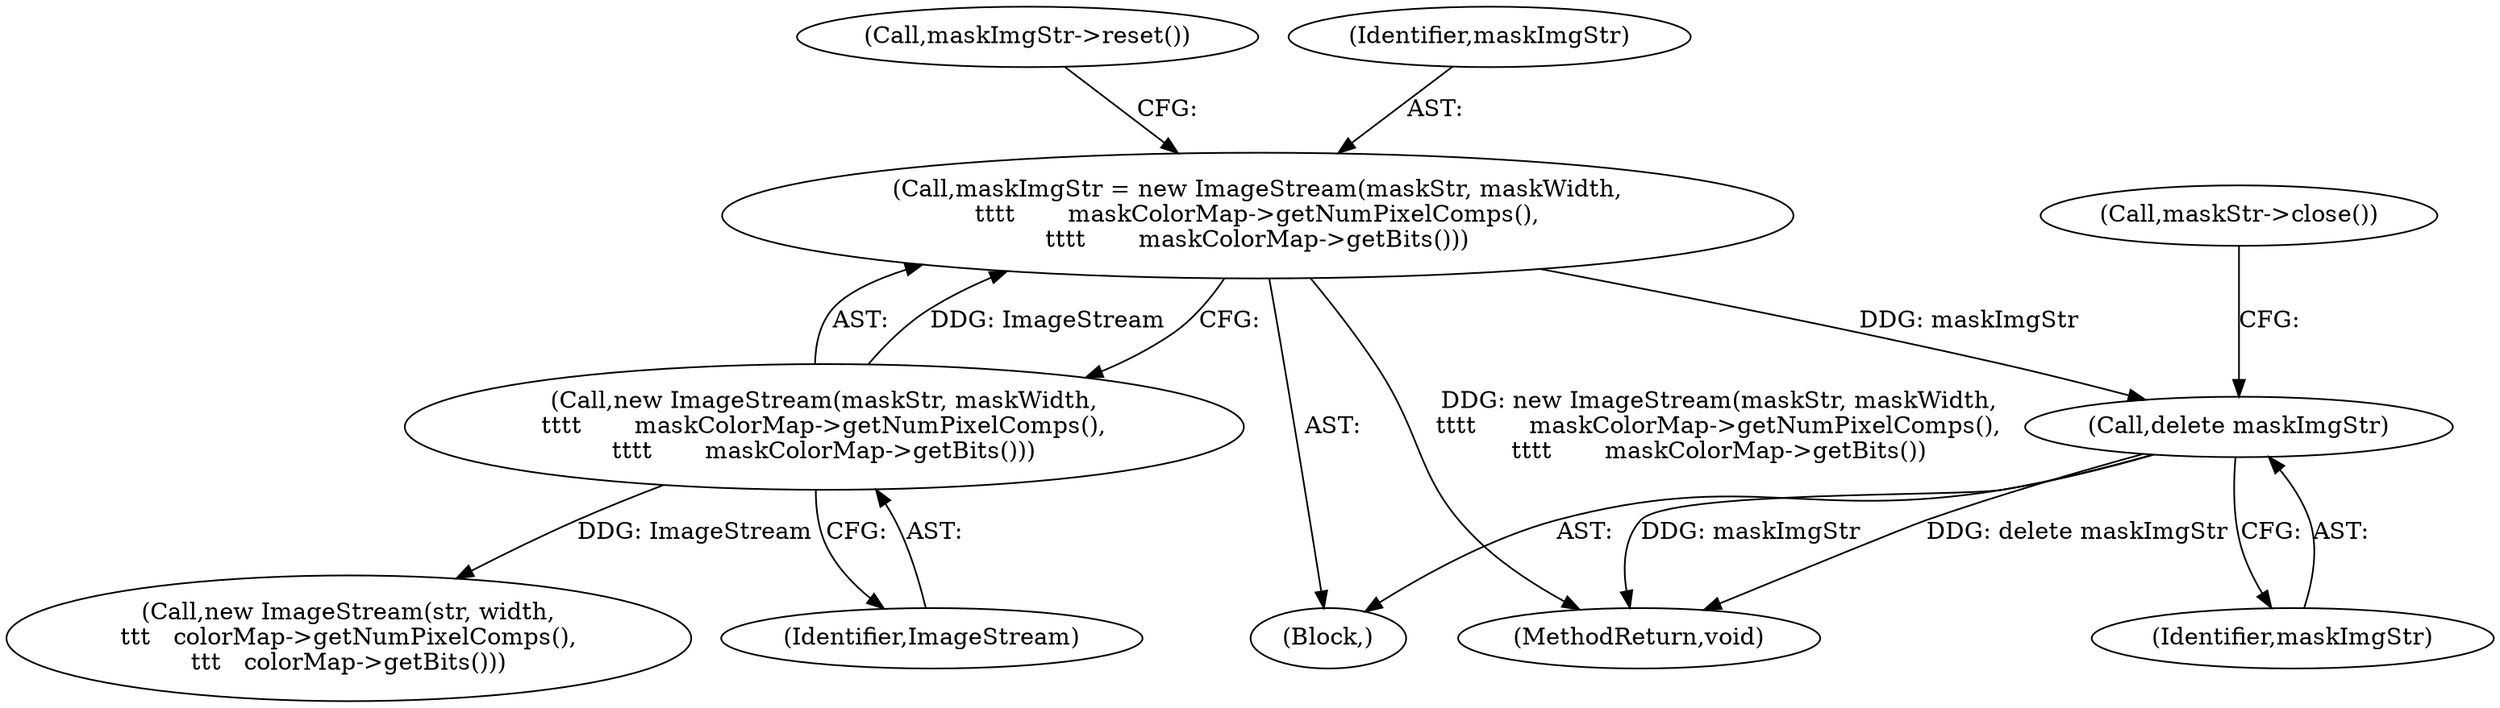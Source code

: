 digraph "0_poppler_7b2d314a61fd0e12f47c62996cb49ec0d1ba747a_3@pointer" {
"1000117" [label="(Call,maskImgStr = new ImageStream(maskStr, maskWidth,\n\t\t\t\t       maskColorMap->getNumPixelComps(),\n\t\t\t\t       maskColorMap->getBits()))"];
"1000119" [label="(Call,new ImageStream(maskStr, maskWidth,\n\t\t\t\t       maskColorMap->getNumPixelComps(),\n\t\t\t\t       maskColorMap->getBits()))"];
"1000177" [label="(Call,delete maskImgStr)"];
"1000121" [label="(Call,maskImgStr->reset())"];
"1000120" [label="(Identifier,ImageStream)"];
"1000119" [label="(Call,new ImageStream(maskStr, maskWidth,\n\t\t\t\t       maskColorMap->getNumPixelComps(),\n\t\t\t\t       maskColorMap->getBits()))"];
"1000115" [label="(Block,)"];
"1000117" [label="(Call,maskImgStr = new ImageStream(maskStr, maskWidth,\n\t\t\t\t       maskColorMap->getNumPixelComps(),\n\t\t\t\t       maskColorMap->getBits()))"];
"1000177" [label="(Call,delete maskImgStr)"];
"1000348" [label="(MethodReturn,void)"];
"1000178" [label="(Identifier,maskImgStr)"];
"1000118" [label="(Identifier,maskImgStr)"];
"1000198" [label="(Call,new ImageStream(str, width,\n\t\t\t   colorMap->getNumPixelComps(),\n\t\t\t   colorMap->getBits()))"];
"1000179" [label="(Call,maskStr->close())"];
"1000117" -> "1000115"  [label="AST: "];
"1000117" -> "1000119"  [label="CFG: "];
"1000118" -> "1000117"  [label="AST: "];
"1000119" -> "1000117"  [label="AST: "];
"1000121" -> "1000117"  [label="CFG: "];
"1000117" -> "1000348"  [label="DDG: new ImageStream(maskStr, maskWidth,\n\t\t\t\t       maskColorMap->getNumPixelComps(),\n\t\t\t\t       maskColorMap->getBits())"];
"1000119" -> "1000117"  [label="DDG: ImageStream"];
"1000117" -> "1000177"  [label="DDG: maskImgStr"];
"1000119" -> "1000120"  [label="CFG: "];
"1000120" -> "1000119"  [label="AST: "];
"1000119" -> "1000198"  [label="DDG: ImageStream"];
"1000177" -> "1000115"  [label="AST: "];
"1000177" -> "1000178"  [label="CFG: "];
"1000178" -> "1000177"  [label="AST: "];
"1000179" -> "1000177"  [label="CFG: "];
"1000177" -> "1000348"  [label="DDG: maskImgStr"];
"1000177" -> "1000348"  [label="DDG: delete maskImgStr"];
}
